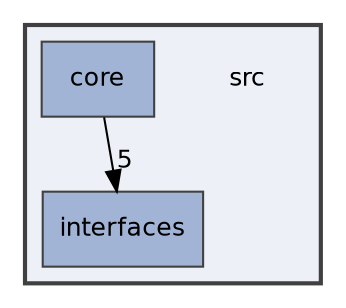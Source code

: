 digraph "src"
{
 // INTERACTIVE_SVG=YES
 // LATEX_PDF_SIZE
  edge [fontname="Helvetica",fontsize="12",labelfontname="Helvetica",labelfontsize="12"];
  node [fontname="Helvetica",fontsize="12",shape=record];
  compound=true
  subgraph clusterdir_68267d1309a1af8e8297ef4c3efbcdba {
    graph [ bgcolor="#edf0f7", pencolor="grey25", style="filled,bold,", label="", fontname="Helvetica", fontsize="12", URL="dir_68267d1309a1af8e8297ef4c3efbcdba.html"]
    dir_68267d1309a1af8e8297ef4c3efbcdba [shape=plaintext, label="src"];
  dir_aebb8dcc11953d78e620bbef0b9e2183 [shape=box, label="core", style="filled,", fillcolor="#a2b4d6", color="grey25", URL="dir_aebb8dcc11953d78e620bbef0b9e2183.html"];
  dir_ee3f1a7951c308657a65f8199076c1d6 [shape=box, label="interfaces", style="filled,", fillcolor="#a2b4d6", color="grey25", URL="dir_ee3f1a7951c308657a65f8199076c1d6.html"];
  }
  dir_aebb8dcc11953d78e620bbef0b9e2183->dir_ee3f1a7951c308657a65f8199076c1d6 [headlabel="5", labeldistance=1.5 headhref="dir_000001_000003.html"];
}
